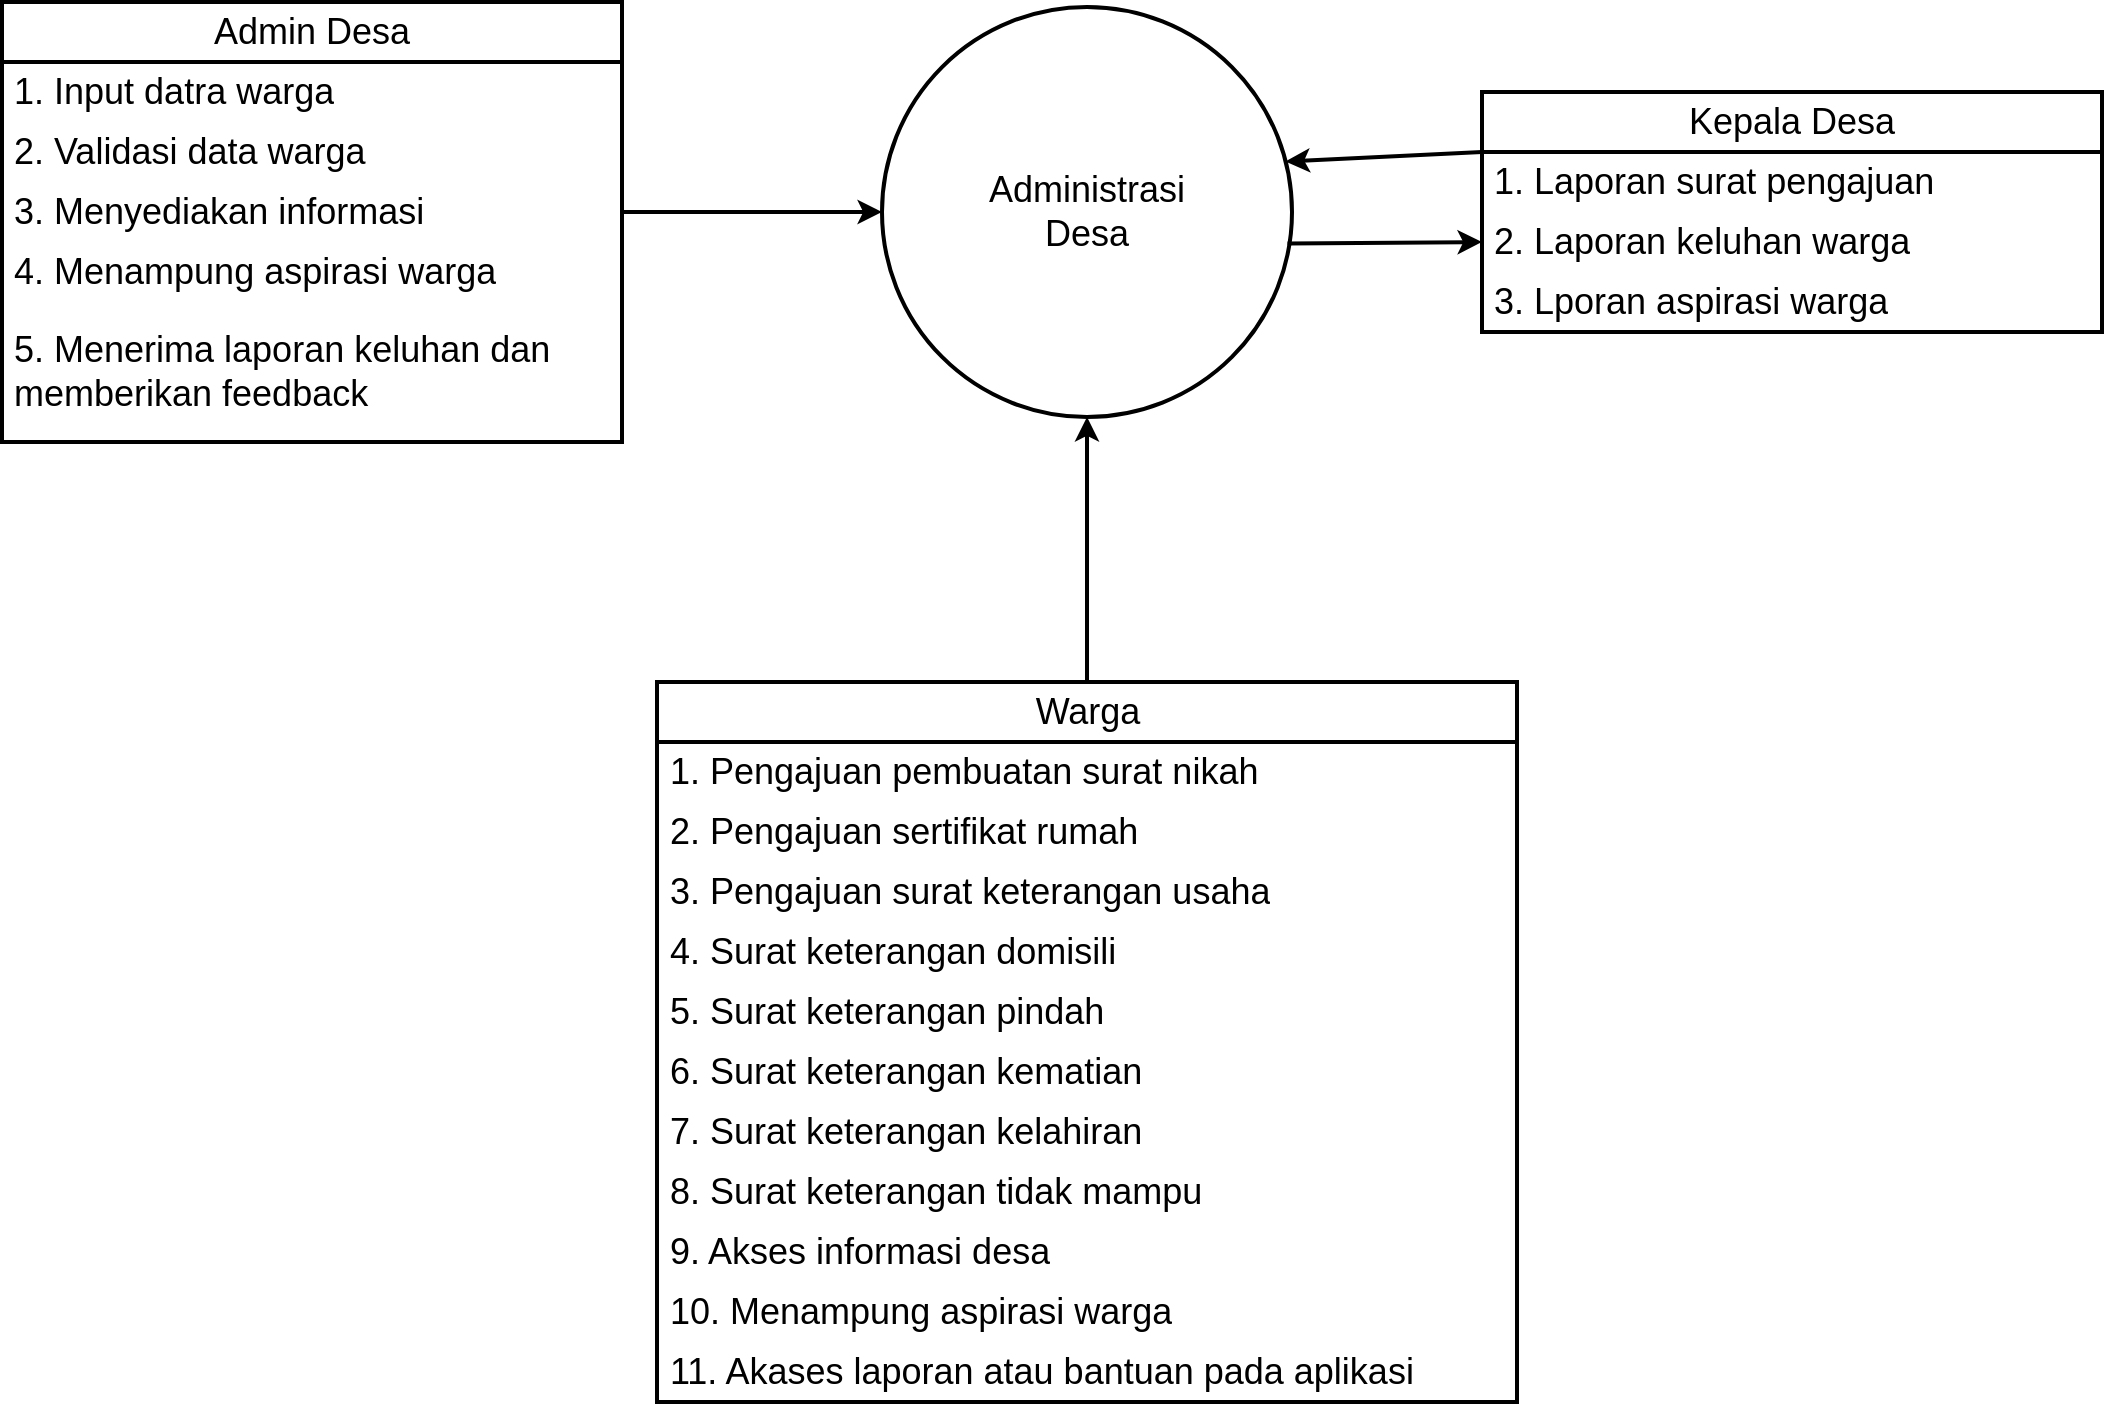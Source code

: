 <mxfile>
    <diagram id="HjkQemlkingcbAlNA3tW" name="Page-1">
        <mxGraphModel dx="1053" dy="763" grid="1" gridSize="10" guides="1" tooltips="1" connect="1" arrows="1" fold="1" page="1" pageScale="1" pageWidth="827" pageHeight="1169" math="0" shadow="0">
            <root>
                <mxCell id="0"/>
                <mxCell id="1" parent="0"/>
                <mxCell id="23" value="Admin Desa" style="swimlane;fontStyle=0;childLayout=stackLayout;horizontal=1;startSize=30;horizontalStack=0;resizeParent=1;resizeParentMax=0;resizeLast=0;collapsible=1;marginBottom=0;whiteSpace=wrap;html=1;comic=0;strokeWidth=2;fontSize=18;" vertex="1" parent="1">
                    <mxGeometry x="330" y="500" width="310" height="220" as="geometry">
                        <mxRectangle x="330" y="500" width="140" height="40" as="alternateBounds"/>
                    </mxGeometry>
                </mxCell>
                <mxCell id="24" value="1. Input datra warga" style="text;strokeColor=none;fillColor=none;align=left;verticalAlign=middle;spacingLeft=4;spacingRight=4;overflow=hidden;points=[[0,0.5],[1,0.5]];portConstraint=eastwest;rotatable=0;whiteSpace=wrap;html=1;comic=0;strokeWidth=2;fontSize=18;" vertex="1" parent="23">
                    <mxGeometry y="30" width="310" height="30" as="geometry"/>
                </mxCell>
                <mxCell id="25" value="2. Validasi data warga" style="text;strokeColor=none;fillColor=none;align=left;verticalAlign=middle;spacingLeft=4;spacingRight=4;overflow=hidden;points=[[0,0.5],[1,0.5]];portConstraint=eastwest;rotatable=0;whiteSpace=wrap;html=1;comic=0;strokeWidth=2;fontSize=18;" vertex="1" parent="23">
                    <mxGeometry y="60" width="310" height="30" as="geometry"/>
                </mxCell>
                <mxCell id="26" value="3. Menyediakan informasi" style="text;strokeColor=none;fillColor=none;align=left;verticalAlign=middle;spacingLeft=4;spacingRight=4;overflow=hidden;points=[[0,0.5],[1,0.5]];portConstraint=eastwest;rotatable=0;whiteSpace=wrap;html=1;comic=0;strokeWidth=2;fontSize=18;" vertex="1" parent="23">
                    <mxGeometry y="90" width="310" height="30" as="geometry"/>
                </mxCell>
                <mxCell id="27" value="4. Menampung aspirasi warga" style="text;strokeColor=none;fillColor=none;align=left;verticalAlign=middle;spacingLeft=4;spacingRight=4;overflow=hidden;points=[[0,0.5],[1,0.5]];portConstraint=eastwest;rotatable=0;whiteSpace=wrap;html=1;comic=0;strokeWidth=2;fontSize=18;" vertex="1" parent="23">
                    <mxGeometry y="120" width="310" height="30" as="geometry"/>
                </mxCell>
                <mxCell id="28" value="5. Menerima laporan keluhan dan memberikan feedback" style="text;strokeColor=none;fillColor=none;align=left;verticalAlign=middle;spacingLeft=4;spacingRight=4;overflow=hidden;points=[[0,0.5],[1,0.5]];portConstraint=eastwest;rotatable=0;whiteSpace=wrap;html=1;comic=0;strokeWidth=2;fontSize=18;" vertex="1" parent="23">
                    <mxGeometry y="150" width="310" height="70" as="geometry"/>
                </mxCell>
                <mxCell id="29" value="Administrasi&lt;br&gt;Desa" style="ellipse;whiteSpace=wrap;html=1;aspect=fixed;comic=0;strokeWidth=2;fontSize=18;" vertex="1" parent="1">
                    <mxGeometry x="770" y="502.5" width="205" height="205" as="geometry"/>
                </mxCell>
                <mxCell id="30" value="" style="endArrow=classic;html=1;fontSize=18;strokeWidth=2;exitX=1;exitY=0.5;exitDx=0;exitDy=0;entryX=0;entryY=0.5;entryDx=0;entryDy=0;" edge="1" parent="1" source="26" target="29">
                    <mxGeometry width="50" height="50" relative="1" as="geometry">
                        <mxPoint x="740" y="520" as="sourcePoint"/>
                        <mxPoint x="790" y="470" as="targetPoint"/>
                    </mxGeometry>
                </mxCell>
                <mxCell id="31" value="Kepala Desa" style="swimlane;fontStyle=0;childLayout=stackLayout;horizontal=1;startSize=30;horizontalStack=0;resizeParent=1;resizeParentMax=0;resizeLast=0;collapsible=1;marginBottom=0;whiteSpace=wrap;html=1;comic=0;strokeWidth=2;fontSize=18;" vertex="1" parent="1">
                    <mxGeometry x="1070" y="545" width="310" height="120" as="geometry">
                        <mxRectangle x="330" y="500" width="140" height="40" as="alternateBounds"/>
                    </mxGeometry>
                </mxCell>
                <mxCell id="32" value="1. Laporan surat pengajuan" style="text;strokeColor=none;fillColor=none;align=left;verticalAlign=middle;spacingLeft=4;spacingRight=4;overflow=hidden;points=[[0,0.5],[1,0.5]];portConstraint=eastwest;rotatable=0;whiteSpace=wrap;html=1;comic=0;strokeWidth=2;fontSize=18;" vertex="1" parent="31">
                    <mxGeometry y="30" width="310" height="30" as="geometry"/>
                </mxCell>
                <mxCell id="33" value="2. Laporan keluhan warga" style="text;strokeColor=none;fillColor=none;align=left;verticalAlign=middle;spacingLeft=4;spacingRight=4;overflow=hidden;points=[[0,0.5],[1,0.5]];portConstraint=eastwest;rotatable=0;whiteSpace=wrap;html=1;comic=0;strokeWidth=2;fontSize=18;" vertex="1" parent="31">
                    <mxGeometry y="60" width="310" height="30" as="geometry"/>
                </mxCell>
                <mxCell id="34" value="3. Lporan aspirasi warga" style="text;strokeColor=none;fillColor=none;align=left;verticalAlign=middle;spacingLeft=4;spacingRight=4;overflow=hidden;points=[[0,0.5],[1,0.5]];portConstraint=eastwest;rotatable=0;whiteSpace=wrap;html=1;comic=0;strokeWidth=2;fontSize=18;" vertex="1" parent="31">
                    <mxGeometry y="90" width="310" height="30" as="geometry"/>
                </mxCell>
                <mxCell id="37" value="" style="endArrow=classic;html=1;fontSize=18;strokeWidth=2;entryX=0.984;entryY=0.377;entryDx=0;entryDy=0;exitX=0;exitY=0.25;exitDx=0;exitDy=0;entryPerimeter=0;" edge="1" parent="1" source="31" target="29">
                    <mxGeometry width="50" height="50" relative="1" as="geometry">
                        <mxPoint x="1060" y="520" as="sourcePoint"/>
                        <mxPoint x="780.0" y="615" as="targetPoint"/>
                    </mxGeometry>
                </mxCell>
                <mxCell id="40" value="" style="endArrow=classic;html=1;fontSize=18;strokeWidth=2;entryX=0;entryY=0.5;entryDx=0;entryDy=0;exitX=0.989;exitY=0.577;exitDx=0;exitDy=0;exitPerimeter=0;" edge="1" parent="1" source="29" target="33">
                    <mxGeometry width="50" height="50" relative="1" as="geometry">
                        <mxPoint x="1040" y="620" as="sourcePoint"/>
                        <mxPoint x="1050" y="605" as="targetPoint"/>
                    </mxGeometry>
                </mxCell>
                <mxCell id="41" value="Warga" style="swimlane;fontStyle=0;childLayout=stackLayout;horizontal=1;startSize=30;horizontalStack=0;resizeParent=1;resizeParentMax=0;resizeLast=0;collapsible=1;marginBottom=0;whiteSpace=wrap;html=1;comic=0;strokeWidth=2;fontSize=18;" vertex="1" parent="1">
                    <mxGeometry x="657.5" y="840" width="430" height="360" as="geometry">
                        <mxRectangle x="330" y="500" width="140" height="40" as="alternateBounds"/>
                    </mxGeometry>
                </mxCell>
                <mxCell id="42" value="1. Pengajuan pembuatan surat nikah" style="text;strokeColor=none;fillColor=none;align=left;verticalAlign=middle;spacingLeft=4;spacingRight=4;overflow=hidden;points=[[0,0.5],[1,0.5]];portConstraint=eastwest;rotatable=0;whiteSpace=wrap;html=1;comic=0;strokeWidth=2;fontSize=18;" vertex="1" parent="41">
                    <mxGeometry y="30" width="430" height="30" as="geometry"/>
                </mxCell>
                <mxCell id="43" value="2. Pengajuan sertifikat rumah" style="text;strokeColor=none;fillColor=none;align=left;verticalAlign=middle;spacingLeft=4;spacingRight=4;overflow=hidden;points=[[0,0.5],[1,0.5]];portConstraint=eastwest;rotatable=0;whiteSpace=wrap;html=1;comic=0;strokeWidth=2;fontSize=18;" vertex="1" parent="41">
                    <mxGeometry y="60" width="430" height="30" as="geometry"/>
                </mxCell>
                <mxCell id="44" value="3. Pengajuan surat keterangan usaha" style="text;strokeColor=none;fillColor=none;align=left;verticalAlign=middle;spacingLeft=4;spacingRight=4;overflow=hidden;points=[[0,0.5],[1,0.5]];portConstraint=eastwest;rotatable=0;whiteSpace=wrap;html=1;comic=0;strokeWidth=2;fontSize=18;" vertex="1" parent="41">
                    <mxGeometry y="90" width="430" height="30" as="geometry"/>
                </mxCell>
                <mxCell id="45" value="4. Surat keterangan domisili" style="text;strokeColor=none;fillColor=none;align=left;verticalAlign=middle;spacingLeft=4;spacingRight=4;overflow=hidden;points=[[0,0.5],[1,0.5]];portConstraint=eastwest;rotatable=0;whiteSpace=wrap;html=1;comic=0;strokeWidth=2;fontSize=18;" vertex="1" parent="41">
                    <mxGeometry y="120" width="430" height="30" as="geometry"/>
                </mxCell>
                <mxCell id="46" value="5. Surat keterangan pindah" style="text;strokeColor=none;fillColor=none;align=left;verticalAlign=middle;spacingLeft=4;spacingRight=4;overflow=hidden;points=[[0,0.5],[1,0.5]];portConstraint=eastwest;rotatable=0;whiteSpace=wrap;html=1;comic=0;strokeWidth=2;fontSize=18;" vertex="1" parent="41">
                    <mxGeometry y="150" width="430" height="30" as="geometry"/>
                </mxCell>
                <mxCell id="47" value="6. Surat keterangan kematian" style="text;strokeColor=none;fillColor=none;align=left;verticalAlign=middle;spacingLeft=4;spacingRight=4;overflow=hidden;points=[[0,0.5],[1,0.5]];portConstraint=eastwest;rotatable=0;whiteSpace=wrap;html=1;comic=0;strokeWidth=2;fontSize=18;" vertex="1" parent="41">
                    <mxGeometry y="180" width="430" height="30" as="geometry"/>
                </mxCell>
                <mxCell id="48" value="7. Surat keterangan kelahiran" style="text;strokeColor=none;fillColor=none;align=left;verticalAlign=middle;spacingLeft=4;spacingRight=4;overflow=hidden;points=[[0,0.5],[1,0.5]];portConstraint=eastwest;rotatable=0;whiteSpace=wrap;html=1;comic=0;strokeWidth=2;fontSize=18;" vertex="1" parent="41">
                    <mxGeometry y="210" width="430" height="30" as="geometry"/>
                </mxCell>
                <mxCell id="50" value="8. Surat keterangan tidak mampu" style="text;strokeColor=none;fillColor=none;align=left;verticalAlign=middle;spacingLeft=4;spacingRight=4;overflow=hidden;points=[[0,0.5],[1,0.5]];portConstraint=eastwest;rotatable=0;whiteSpace=wrap;html=1;comic=0;strokeWidth=2;fontSize=18;" vertex="1" parent="41">
                    <mxGeometry y="240" width="430" height="30" as="geometry"/>
                </mxCell>
                <mxCell id="51" value="9. Akses informasi desa" style="text;strokeColor=none;fillColor=none;align=left;verticalAlign=middle;spacingLeft=4;spacingRight=4;overflow=hidden;points=[[0,0.5],[1,0.5]];portConstraint=eastwest;rotatable=0;whiteSpace=wrap;html=1;comic=0;strokeWidth=2;fontSize=18;" vertex="1" parent="41">
                    <mxGeometry y="270" width="430" height="30" as="geometry"/>
                </mxCell>
                <mxCell id="52" value="10. Menampung aspirasi warga" style="text;strokeColor=none;fillColor=none;align=left;verticalAlign=middle;spacingLeft=4;spacingRight=4;overflow=hidden;points=[[0,0.5],[1,0.5]];portConstraint=eastwest;rotatable=0;whiteSpace=wrap;html=1;comic=0;strokeWidth=2;fontSize=18;" vertex="1" parent="41">
                    <mxGeometry y="300" width="430" height="30" as="geometry"/>
                </mxCell>
                <mxCell id="53" value="11. Akases laporan atau bantuan pada aplikasi" style="text;strokeColor=none;fillColor=none;align=left;verticalAlign=middle;spacingLeft=4;spacingRight=4;overflow=hidden;points=[[0,0.5],[1,0.5]];portConstraint=eastwest;rotatable=0;whiteSpace=wrap;html=1;comic=0;strokeWidth=2;fontSize=18;" vertex="1" parent="41">
                    <mxGeometry y="330" width="430" height="30" as="geometry"/>
                </mxCell>
                <mxCell id="54" value="" style="endArrow=classic;html=1;fontSize=18;strokeWidth=2;entryX=0.5;entryY=1;entryDx=0;entryDy=0;" edge="1" parent="1" source="41" target="29">
                    <mxGeometry width="50" height="50" relative="1" as="geometry">
                        <mxPoint x="870" y="830" as="sourcePoint"/>
                        <mxPoint x="780.0" y="615" as="targetPoint"/>
                    </mxGeometry>
                </mxCell>
            </root>
        </mxGraphModel>
    </diagram>
</mxfile>